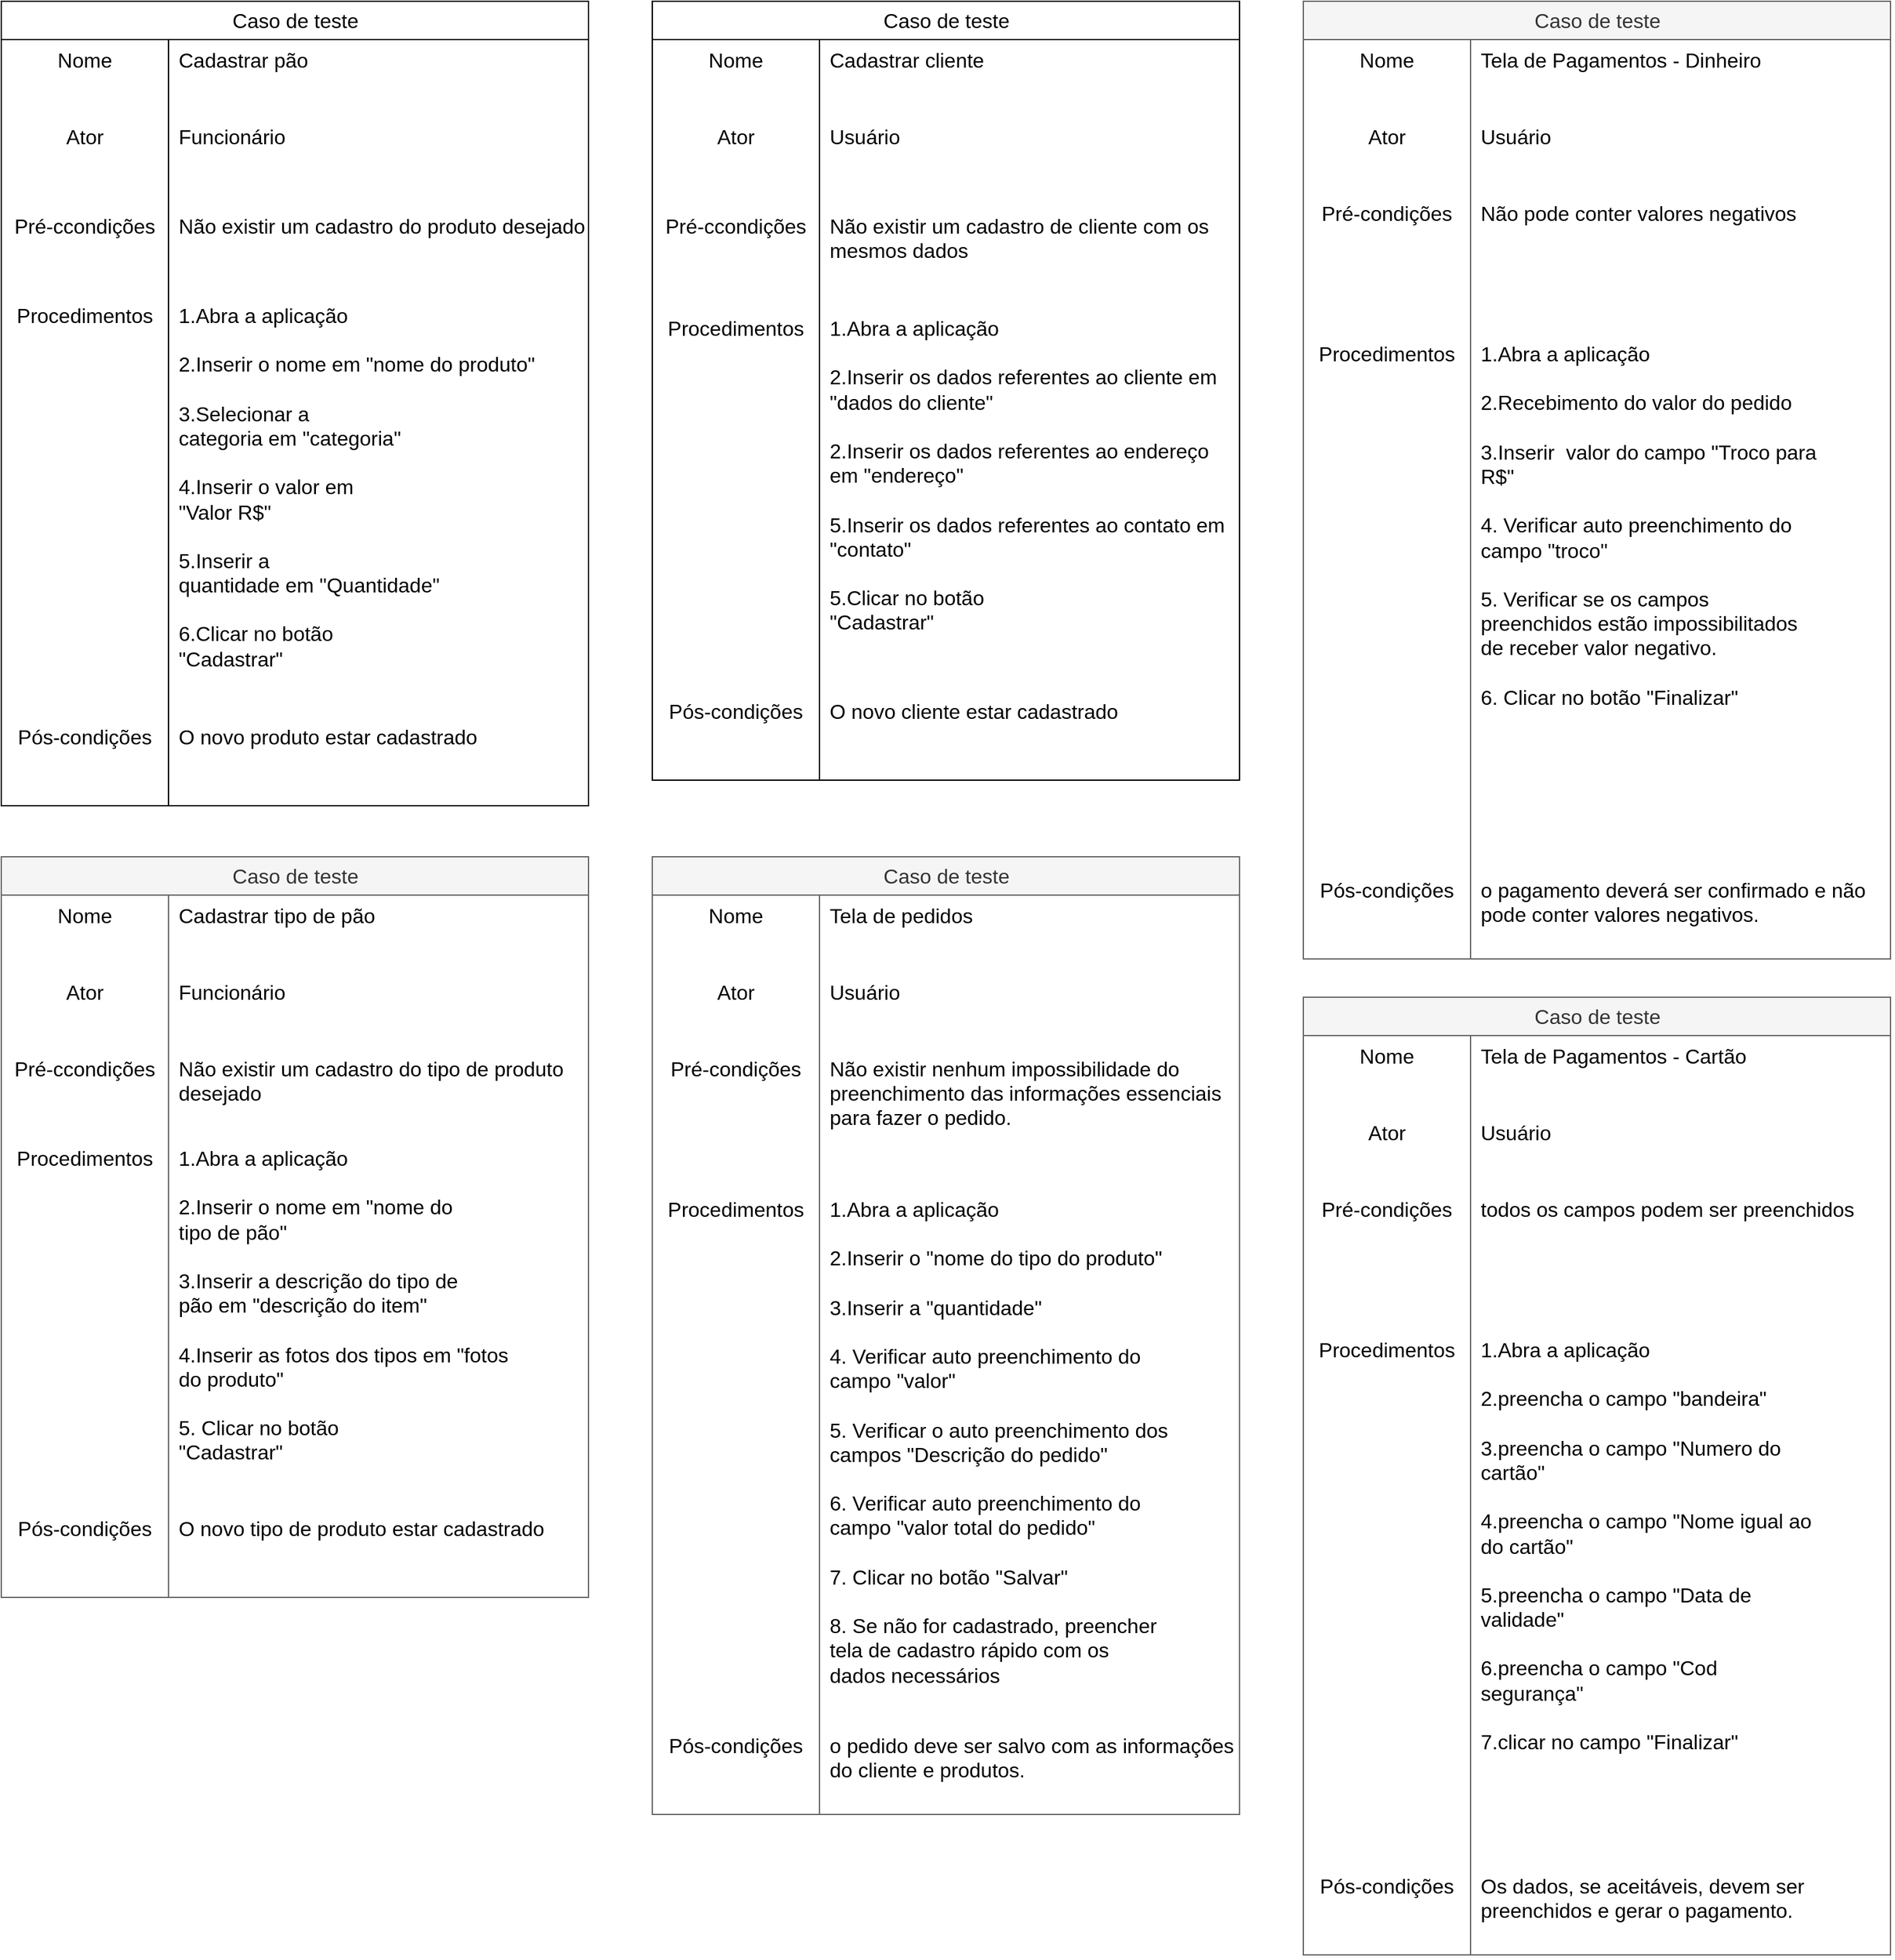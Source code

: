 <mxfile version="21.8.2" type="github">
  <diagram name="Página-1" id="eGpYJWWkuo7umhn2AkbN">
    <mxGraphModel dx="5434" dy="2453" grid="1" gridSize="10" guides="1" tooltips="1" connect="1" arrows="1" fold="1" page="1" pageScale="1" pageWidth="2000" pageHeight="1600" math="0" shadow="0">
      <root>
        <mxCell id="0" />
        <mxCell id="1" parent="0" />
        <mxCell id="YnD6Rocj099rIB_h3GZ2-55" value="Caso de teste" style="shape=table;startSize=30;container=1;collapsible=0;childLayout=tableLayout;fixedRows=1;rowLines=0;fontStyle=0;strokeColor=default;fontSize=16;fontFamily=Helvetica;fontColor=default;fillColor=none;html=1;movable=0;resizable=0;rotatable=0;deletable=0;editable=0;locked=1;connectable=0;" parent="1" vertex="1">
          <mxGeometry x="-3990" y="-1590" width="460" height="630" as="geometry" />
        </mxCell>
        <mxCell id="YnD6Rocj099rIB_h3GZ2-75" style="shape=tableRow;horizontal=0;startSize=0;swimlaneHead=0;swimlaneBody=0;top=0;left=0;bottom=0;right=0;collapsible=0;dropTarget=0;fillColor=none;points=[[0,0.5],[1,0.5]];portConstraint=eastwest;strokeColor=inherit;fontSize=16;fontFamily=Helvetica;fontColor=default;html=1;movable=0;resizable=0;rotatable=0;deletable=0;editable=0;locked=1;connectable=0;" parent="YnD6Rocj099rIB_h3GZ2-55" vertex="1">
          <mxGeometry y="30" width="460" height="60" as="geometry" />
        </mxCell>
        <mxCell id="YnD6Rocj099rIB_h3GZ2-76" value="Nome" style="shape=partialRectangle;html=1;whiteSpace=wrap;connectable=0;fillColor=none;top=0;left=0;bottom=0;right=0;overflow=hidden;pointerEvents=1;strokeColor=inherit;fontSize=16;fontFamily=Helvetica;fontColor=default;startSize=30;verticalAlign=top;movable=0;resizable=0;rotatable=0;deletable=0;editable=0;locked=1;" parent="YnD6Rocj099rIB_h3GZ2-75" vertex="1">
          <mxGeometry width="131" height="60" as="geometry">
            <mxRectangle width="131" height="60" as="alternateBounds" />
          </mxGeometry>
        </mxCell>
        <mxCell id="YnD6Rocj099rIB_h3GZ2-77" value="Cadastrar pão" style="shape=partialRectangle;html=1;whiteSpace=wrap;connectable=0;fillColor=none;top=0;left=0;bottom=0;right=0;align=left;spacingLeft=6;overflow=hidden;strokeColor=inherit;fontSize=16;fontFamily=Helvetica;fontColor=default;startSize=30;verticalAlign=top;movable=0;resizable=0;rotatable=0;deletable=0;editable=0;locked=1;" parent="YnD6Rocj099rIB_h3GZ2-75" vertex="1">
          <mxGeometry x="131" width="329" height="60" as="geometry">
            <mxRectangle width="329" height="60" as="alternateBounds" />
          </mxGeometry>
        </mxCell>
        <mxCell id="YnD6Rocj099rIB_h3GZ2-71" style="shape=tableRow;horizontal=0;startSize=0;swimlaneHead=0;swimlaneBody=0;top=0;left=0;bottom=0;right=0;collapsible=0;dropTarget=0;fillColor=none;points=[[0,0.5],[1,0.5]];portConstraint=eastwest;strokeColor=inherit;fontSize=16;fontFamily=Helvetica;fontColor=default;html=1;movable=0;resizable=0;rotatable=0;deletable=0;editable=0;locked=1;connectable=0;" parent="YnD6Rocj099rIB_h3GZ2-55" vertex="1">
          <mxGeometry y="90" width="460" height="70" as="geometry" />
        </mxCell>
        <mxCell id="YnD6Rocj099rIB_h3GZ2-72" value="Ator" style="shape=partialRectangle;html=1;whiteSpace=wrap;connectable=0;fillColor=none;top=0;left=0;bottom=0;right=0;overflow=hidden;pointerEvents=1;strokeColor=inherit;fontSize=16;fontFamily=Helvetica;fontColor=default;startSize=30;verticalAlign=top;movable=0;resizable=0;rotatable=0;deletable=0;editable=0;locked=1;" parent="YnD6Rocj099rIB_h3GZ2-71" vertex="1">
          <mxGeometry width="131" height="70" as="geometry">
            <mxRectangle width="131" height="70" as="alternateBounds" />
          </mxGeometry>
        </mxCell>
        <mxCell id="YnD6Rocj099rIB_h3GZ2-73" value="Funcionário" style="shape=partialRectangle;html=1;whiteSpace=wrap;connectable=0;fillColor=none;top=0;left=0;bottom=0;right=0;align=left;spacingLeft=6;overflow=hidden;strokeColor=inherit;fontSize=16;fontFamily=Helvetica;fontColor=default;startSize=30;verticalAlign=top;movable=0;resizable=0;rotatable=0;deletable=0;editable=0;locked=1;" parent="YnD6Rocj099rIB_h3GZ2-71" vertex="1">
          <mxGeometry x="131" width="329" height="70" as="geometry">
            <mxRectangle width="329" height="70" as="alternateBounds" />
          </mxGeometry>
        </mxCell>
        <mxCell id="YnD6Rocj099rIB_h3GZ2-65" style="shape=tableRow;horizontal=0;startSize=0;swimlaneHead=0;swimlaneBody=0;top=0;left=0;bottom=0;right=0;collapsible=0;dropTarget=0;fillColor=none;points=[[0,0.5],[1,0.5]];portConstraint=eastwest;strokeColor=inherit;fontSize=16;fontFamily=Helvetica;fontColor=default;html=1;movable=0;resizable=0;rotatable=0;deletable=0;editable=0;locked=1;connectable=0;" parent="YnD6Rocj099rIB_h3GZ2-55" vertex="1">
          <mxGeometry y="160" width="460" height="70" as="geometry" />
        </mxCell>
        <mxCell id="YnD6Rocj099rIB_h3GZ2-66" value="Pré-ccondições" style="shape=partialRectangle;html=1;whiteSpace=wrap;connectable=0;fillColor=none;top=0;left=0;bottom=0;right=0;overflow=hidden;pointerEvents=1;strokeColor=inherit;fontSize=16;fontFamily=Helvetica;fontColor=default;startSize=30;verticalAlign=top;movable=0;resizable=0;rotatable=0;deletable=0;editable=0;locked=1;" parent="YnD6Rocj099rIB_h3GZ2-65" vertex="1">
          <mxGeometry width="131" height="70" as="geometry">
            <mxRectangle width="131" height="70" as="alternateBounds" />
          </mxGeometry>
        </mxCell>
        <mxCell id="YnD6Rocj099rIB_h3GZ2-67" value="Não existir um cadastro do produto desejado" style="shape=partialRectangle;html=1;whiteSpace=wrap;connectable=0;fillColor=none;top=0;left=0;bottom=0;right=0;align=left;spacingLeft=6;overflow=hidden;strokeColor=inherit;fontSize=16;fontFamily=Helvetica;fontColor=default;startSize=30;verticalAlign=top;movable=0;resizable=0;rotatable=0;deletable=0;editable=0;locked=1;" parent="YnD6Rocj099rIB_h3GZ2-65" vertex="1">
          <mxGeometry x="131" width="329" height="70" as="geometry">
            <mxRectangle width="329" height="70" as="alternateBounds" />
          </mxGeometry>
        </mxCell>
        <mxCell id="YnD6Rocj099rIB_h3GZ2-56" value="" style="shape=tableRow;horizontal=0;startSize=0;swimlaneHead=0;swimlaneBody=0;top=0;left=0;bottom=0;right=0;collapsible=0;dropTarget=0;fillColor=none;points=[[0,0.5],[1,0.5]];portConstraint=eastwest;strokeColor=inherit;fontSize=16;fontFamily=Helvetica;fontColor=default;html=1;movable=0;resizable=0;rotatable=0;deletable=0;editable=0;locked=1;connectable=0;" parent="YnD6Rocj099rIB_h3GZ2-55" vertex="1">
          <mxGeometry y="230" width="460" height="330" as="geometry" />
        </mxCell>
        <mxCell id="YnD6Rocj099rIB_h3GZ2-57" value="Procedimentos" style="shape=partialRectangle;html=1;whiteSpace=wrap;connectable=0;fillColor=none;top=0;left=0;bottom=0;right=0;overflow=hidden;pointerEvents=1;strokeColor=inherit;fontSize=16;fontFamily=Helvetica;fontColor=default;startSize=30;verticalAlign=top;movable=0;resizable=0;rotatable=0;deletable=0;editable=0;locked=1;" parent="YnD6Rocj099rIB_h3GZ2-56" vertex="1">
          <mxGeometry width="131" height="330" as="geometry">
            <mxRectangle width="131" height="330" as="alternateBounds" />
          </mxGeometry>
        </mxCell>
        <mxCell id="YnD6Rocj099rIB_h3GZ2-58" value="1.Abra a aplicação&lt;br&gt;&lt;br&gt;2.Inserir o nome em &quot;nome do produto&quot;&lt;br&gt;&lt;br&gt;&lt;table style=&quot;border-collapse:&lt;br/&gt; collapse;width:200pt&quot; width=&quot;267&quot; cellspacing=&quot;0&quot; cellpadding=&quot;0&quot; border=&quot;0&quot;&gt;&lt;tbody&gt;&lt;tr style=&quot;height:15.0pt&quot; height=&quot;20&quot;&gt;  &lt;td style=&quot;height:15.0pt;width:200pt&quot; width=&quot;267&quot; height=&quot;20&quot;&gt;3.Selecionar a&lt;br&gt;  categoria em &quot;categoria&quot;&lt;br&gt;&lt;br&gt;&lt;table style=&quot;border-collapse:&lt;br/&gt; collapse;width:200pt&quot; width=&quot;267&quot; cellspacing=&quot;0&quot; cellpadding=&quot;0&quot; border=&quot;0&quot;&gt;&lt;tbody&gt;&lt;tr style=&quot;height:15.0pt&quot; height=&quot;20&quot;&gt;  &lt;td style=&quot;height:15.0pt;width:200pt&quot; width=&quot;267&quot; height=&quot;20&quot;&gt;4.Inserir o valor em&lt;br&gt;  &quot;Valor R$&quot;&lt;br&gt;&lt;br&gt;&lt;table style=&quot;border-collapse:&lt;br/&gt; collapse;width:200pt&quot; width=&quot;267&quot; cellspacing=&quot;0&quot; cellpadding=&quot;0&quot; border=&quot;0&quot;&gt;&lt;tbody&gt;&lt;tr style=&quot;height:15.0pt&quot; height=&quot;20&quot;&gt;  &lt;td style=&quot;height:15.0pt;width:200pt&quot; width=&quot;267&quot; height=&quot;20&quot;&gt;5.Inserir a&lt;br&gt;  quantidade em &quot;Quantidade&quot;&lt;br&gt;&lt;br&gt;&lt;table style=&quot;border-collapse:&lt;br/&gt; collapse;width:200pt&quot; width=&quot;267&quot; cellspacing=&quot;0&quot; cellpadding=&quot;0&quot; border=&quot;0&quot;&gt;&lt;tbody&gt;&lt;tr style=&quot;height:15.0pt&quot; height=&quot;20&quot;&gt;  &lt;td style=&quot;height:15.0pt;width:200pt&quot; width=&quot;267&quot; height=&quot;20&quot;&gt;6.Clicar no botão&lt;br&gt;  &quot;Cadastrar&quot;&lt;/td&gt;&lt;/tr&gt;&lt;/tbody&gt;&lt;/table&gt;&lt;/td&gt;&lt;/tr&gt;&lt;/tbody&gt;&lt;/table&gt;&lt;/td&gt;&lt;/tr&gt;&lt;/tbody&gt;&lt;/table&gt;&lt;/td&gt;&lt;/tr&gt;&lt;/tbody&gt;&lt;/table&gt;" style="shape=partialRectangle;html=1;whiteSpace=wrap;connectable=0;fillColor=none;top=0;left=0;bottom=0;right=0;align=left;spacingLeft=6;overflow=hidden;strokeColor=inherit;fontSize=16;fontFamily=Helvetica;fontColor=default;startSize=30;verticalAlign=top;movable=0;resizable=0;rotatable=0;deletable=0;editable=0;locked=1;" parent="YnD6Rocj099rIB_h3GZ2-56" vertex="1">
          <mxGeometry x="131" width="329" height="330" as="geometry">
            <mxRectangle width="329" height="330" as="alternateBounds" />
          </mxGeometry>
        </mxCell>
        <mxCell id="YnD6Rocj099rIB_h3GZ2-59" value="" style="shape=tableRow;horizontal=0;startSize=0;swimlaneHead=0;swimlaneBody=0;top=0;left=0;bottom=0;right=0;collapsible=0;dropTarget=0;fillColor=none;points=[[0,0.5],[1,0.5]];portConstraint=eastwest;strokeColor=inherit;fontSize=16;fontFamily=Helvetica;fontColor=default;html=1;movable=0;resizable=0;rotatable=0;deletable=0;editable=0;locked=1;connectable=0;" parent="YnD6Rocj099rIB_h3GZ2-55" vertex="1">
          <mxGeometry y="560" width="460" height="70" as="geometry" />
        </mxCell>
        <mxCell id="YnD6Rocj099rIB_h3GZ2-60" value="Pós-condições" style="shape=partialRectangle;html=1;whiteSpace=wrap;connectable=0;fillColor=none;top=0;left=0;bottom=0;right=0;overflow=hidden;strokeColor=inherit;fontSize=16;fontFamily=Helvetica;fontColor=default;startSize=30;verticalAlign=top;movable=0;resizable=0;rotatable=0;deletable=0;editable=0;locked=1;" parent="YnD6Rocj099rIB_h3GZ2-59" vertex="1">
          <mxGeometry width="131" height="70" as="geometry">
            <mxRectangle width="131" height="70" as="alternateBounds" />
          </mxGeometry>
        </mxCell>
        <mxCell id="YnD6Rocj099rIB_h3GZ2-61" value="O novo produto estar cadastrado" style="shape=partialRectangle;html=1;whiteSpace=wrap;connectable=0;fillColor=none;top=0;left=0;bottom=0;right=0;align=left;spacingLeft=6;overflow=hidden;strokeColor=inherit;fontSize=16;fontFamily=Helvetica;fontColor=default;startSize=30;verticalAlign=top;movable=0;resizable=0;rotatable=0;deletable=0;editable=0;locked=1;" parent="YnD6Rocj099rIB_h3GZ2-59" vertex="1">
          <mxGeometry x="131" width="329" height="70" as="geometry">
            <mxRectangle width="329" height="70" as="alternateBounds" />
          </mxGeometry>
        </mxCell>
        <mxCell id="zdOX9Ih-UgLRaYZ5D7JB-17" value="Caso de teste" style="shape=table;startSize=30;container=1;collapsible=0;childLayout=tableLayout;fixedRows=1;rowLines=0;fontStyle=0;strokeColor=#666666;fontSize=16;fontFamily=Helvetica;fontColor=#333333;fillColor=#f5f5f5;html=1;movable=0;resizable=0;rotatable=0;deletable=0;editable=0;locked=1;connectable=0;perimeterSpacing=0;strokeWidth=1;" parent="1" vertex="1">
          <mxGeometry x="-3990" y="-920" width="460" height="580" as="geometry" />
        </mxCell>
        <mxCell id="zdOX9Ih-UgLRaYZ5D7JB-18" style="shape=tableRow;horizontal=0;startSize=0;swimlaneHead=0;swimlaneBody=0;top=0;left=0;bottom=0;right=0;collapsible=0;dropTarget=0;fillColor=none;points=[[0,0.5],[1,0.5]];portConstraint=eastwest;strokeColor=inherit;fontSize=16;fontFamily=Helvetica;fontColor=default;html=1;movable=0;resizable=0;rotatable=0;deletable=0;editable=0;locked=1;connectable=0;" parent="zdOX9Ih-UgLRaYZ5D7JB-17" vertex="1">
          <mxGeometry y="30" width="460" height="60" as="geometry" />
        </mxCell>
        <mxCell id="zdOX9Ih-UgLRaYZ5D7JB-19" value="Nome" style="shape=partialRectangle;html=1;whiteSpace=wrap;connectable=0;fillColor=none;top=0;left=0;bottom=0;right=0;overflow=hidden;pointerEvents=1;strokeColor=inherit;fontSize=16;fontFamily=Helvetica;fontColor=default;startSize=30;verticalAlign=top;movable=0;resizable=0;rotatable=0;deletable=0;editable=0;locked=1;" parent="zdOX9Ih-UgLRaYZ5D7JB-18" vertex="1">
          <mxGeometry width="131" height="60" as="geometry">
            <mxRectangle width="131" height="60" as="alternateBounds" />
          </mxGeometry>
        </mxCell>
        <mxCell id="zdOX9Ih-UgLRaYZ5D7JB-20" value="Cadastrar tipo de pão&lt;br&gt;" style="shape=partialRectangle;html=1;whiteSpace=wrap;connectable=0;fillColor=none;top=0;left=0;bottom=0;right=0;align=left;spacingLeft=6;overflow=hidden;strokeColor=inherit;fontSize=16;fontFamily=Helvetica;fontColor=default;startSize=30;verticalAlign=top;movable=0;resizable=0;rotatable=0;deletable=0;editable=0;locked=1;" parent="zdOX9Ih-UgLRaYZ5D7JB-18" vertex="1">
          <mxGeometry x="131" width="329" height="60" as="geometry">
            <mxRectangle width="329" height="60" as="alternateBounds" />
          </mxGeometry>
        </mxCell>
        <mxCell id="zdOX9Ih-UgLRaYZ5D7JB-21" style="shape=tableRow;horizontal=0;startSize=0;swimlaneHead=0;swimlaneBody=0;top=0;left=0;bottom=0;right=0;collapsible=0;dropTarget=0;fillColor=none;points=[[0,0.5],[1,0.5]];portConstraint=eastwest;strokeColor=inherit;fontSize=16;fontFamily=Helvetica;fontColor=default;html=1;movable=0;resizable=0;rotatable=0;deletable=0;editable=0;locked=1;connectable=0;" parent="zdOX9Ih-UgLRaYZ5D7JB-17" vertex="1">
          <mxGeometry y="90" width="460" height="60" as="geometry" />
        </mxCell>
        <mxCell id="zdOX9Ih-UgLRaYZ5D7JB-22" value="Ator" style="shape=partialRectangle;html=1;whiteSpace=wrap;connectable=0;fillColor=none;top=0;left=0;bottom=0;right=0;overflow=hidden;pointerEvents=1;strokeColor=inherit;fontSize=16;fontFamily=Helvetica;fontColor=default;startSize=30;verticalAlign=top;movable=0;resizable=0;rotatable=0;deletable=0;editable=0;locked=1;" parent="zdOX9Ih-UgLRaYZ5D7JB-21" vertex="1">
          <mxGeometry width="131" height="60" as="geometry">
            <mxRectangle width="131" height="60" as="alternateBounds" />
          </mxGeometry>
        </mxCell>
        <mxCell id="zdOX9Ih-UgLRaYZ5D7JB-23" value="Funcionário" style="shape=partialRectangle;html=1;whiteSpace=wrap;connectable=0;fillColor=none;top=0;left=0;bottom=0;right=0;align=left;spacingLeft=6;overflow=hidden;strokeColor=inherit;fontSize=16;fontFamily=Helvetica;fontColor=default;startSize=30;verticalAlign=top;movable=0;resizable=0;rotatable=0;deletable=0;editable=0;locked=1;" parent="zdOX9Ih-UgLRaYZ5D7JB-21" vertex="1">
          <mxGeometry x="131" width="329" height="60" as="geometry">
            <mxRectangle width="329" height="60" as="alternateBounds" />
          </mxGeometry>
        </mxCell>
        <mxCell id="zdOX9Ih-UgLRaYZ5D7JB-24" style="shape=tableRow;horizontal=0;startSize=0;swimlaneHead=0;swimlaneBody=0;top=0;left=0;bottom=0;right=0;collapsible=0;dropTarget=0;fillColor=none;points=[[0,0.5],[1,0.5]];portConstraint=eastwest;strokeColor=inherit;fontSize=16;fontFamily=Helvetica;fontColor=default;html=1;movable=0;resizable=0;rotatable=0;deletable=0;editable=0;locked=1;connectable=0;" parent="zdOX9Ih-UgLRaYZ5D7JB-17" vertex="1">
          <mxGeometry y="150" width="460" height="70" as="geometry" />
        </mxCell>
        <mxCell id="zdOX9Ih-UgLRaYZ5D7JB-25" value="Pré-ccondições" style="shape=partialRectangle;html=1;whiteSpace=wrap;connectable=0;fillColor=none;top=0;left=0;bottom=0;right=0;overflow=hidden;pointerEvents=1;strokeColor=inherit;fontSize=16;fontFamily=Helvetica;fontColor=default;startSize=30;verticalAlign=top;movable=0;resizable=0;rotatable=0;deletable=0;editable=0;locked=1;" parent="zdOX9Ih-UgLRaYZ5D7JB-24" vertex="1">
          <mxGeometry width="131" height="70" as="geometry">
            <mxRectangle width="131" height="70" as="alternateBounds" />
          </mxGeometry>
        </mxCell>
        <mxCell id="zdOX9Ih-UgLRaYZ5D7JB-26" value="Não existir um cadastro do tipo de produto desejado" style="shape=partialRectangle;html=1;whiteSpace=wrap;connectable=0;fillColor=none;top=0;left=0;bottom=0;right=0;align=left;spacingLeft=6;overflow=hidden;strokeColor=inherit;fontSize=16;fontFamily=Helvetica;fontColor=default;startSize=30;verticalAlign=top;movable=0;resizable=0;rotatable=0;deletable=0;editable=0;locked=1;" parent="zdOX9Ih-UgLRaYZ5D7JB-24" vertex="1">
          <mxGeometry x="131" width="329" height="70" as="geometry">
            <mxRectangle width="329" height="70" as="alternateBounds" />
          </mxGeometry>
        </mxCell>
        <mxCell id="zdOX9Ih-UgLRaYZ5D7JB-27" value="" style="shape=tableRow;horizontal=0;startSize=0;swimlaneHead=0;swimlaneBody=0;top=0;left=0;bottom=0;right=0;collapsible=0;dropTarget=0;fillColor=none;points=[[0,0.5],[1,0.5]];portConstraint=eastwest;strokeColor=inherit;fontSize=16;fontFamily=Helvetica;fontColor=default;html=1;movable=0;resizable=0;rotatable=0;deletable=0;editable=0;locked=1;connectable=0;" parent="zdOX9Ih-UgLRaYZ5D7JB-17" vertex="1">
          <mxGeometry y="220" width="460" height="290" as="geometry" />
        </mxCell>
        <mxCell id="zdOX9Ih-UgLRaYZ5D7JB-28" value="Procedimentos" style="shape=partialRectangle;html=1;whiteSpace=wrap;connectable=0;fillColor=none;top=0;left=0;bottom=0;right=0;overflow=hidden;pointerEvents=1;strokeColor=inherit;fontSize=16;fontFamily=Helvetica;fontColor=default;startSize=30;verticalAlign=top;movable=0;resizable=0;rotatable=0;deletable=0;editable=0;locked=1;" parent="zdOX9Ih-UgLRaYZ5D7JB-27" vertex="1">
          <mxGeometry width="131" height="290" as="geometry">
            <mxRectangle width="131" height="290" as="alternateBounds" />
          </mxGeometry>
        </mxCell>
        <mxCell id="zdOX9Ih-UgLRaYZ5D7JB-29" value="1.Abra a aplicação&lt;br&gt;&lt;br&gt;2.Inserir o nome em &quot;nome&amp;nbsp;do&lt;br&gt;tipo de pão&quot;&lt;br&gt;&lt;br&gt;&lt;table style=&quot;border-collapse:&lt;br/&gt; collapse;width:200pt&quot; width=&quot;267&quot; cellspacing=&quot;0&quot; cellpadding=&quot;0&quot; border=&quot;0&quot;&gt;&lt;tbody&gt;&lt;tr style=&quot;height:15.0pt&quot; height=&quot;20&quot;&gt;  &lt;td style=&quot;height:15.0pt;width:200pt&quot; width=&quot;267&quot; height=&quot;20&quot;&gt;3.Inserir&amp;nbsp;a descrição do&amp;nbsp;tipo de&lt;br&gt;pão em &quot;descrição do item&quot;&lt;br&gt;&lt;br&gt;&lt;table style=&quot;border-collapse:&lt;br/&gt; collapse;width:200pt&quot; width=&quot;267&quot; cellspacing=&quot;0&quot; cellpadding=&quot;0&quot; border=&quot;0&quot;&gt;&lt;tbody&gt;&lt;tr style=&quot;height:15.0pt&quot; height=&quot;20&quot;&gt;  &lt;td style=&quot;height:15.0pt;width:200pt&quot; width=&quot;267&quot; height=&quot;20&quot;&gt;4.Inserir as fotos dos tipos em &quot;fotos do produto&quot;&lt;br&gt;&lt;table style=&quot;border-collapse:&lt;br/&gt; collapse;width:200pt&quot; width=&quot;267&quot; cellspacing=&quot;0&quot; cellpadding=&quot;0&quot; border=&quot;0&quot;&gt;&lt;tbody&gt;&lt;tr style=&quot;height:15.0pt&quot; height=&quot;20&quot;&gt;&lt;td style=&quot;height:15.0pt;width:200pt&quot; width=&quot;267&quot; height=&quot;20&quot;&gt;&lt;br&gt;5. Clicar no botão&lt;br style=&quot;border-color: var(--border-color);&quot;&gt;&quot;Cadastrar&quot;&lt;/td&gt;&lt;/tr&gt;&lt;/tbody&gt;&lt;/table&gt;&lt;/td&gt;&lt;/tr&gt;&lt;/tbody&gt;&lt;/table&gt;&lt;/td&gt;&lt;/tr&gt;&lt;/tbody&gt;&lt;/table&gt;" style="shape=partialRectangle;html=1;whiteSpace=wrap;connectable=0;fillColor=none;top=0;left=0;bottom=0;right=0;align=left;spacingLeft=6;overflow=hidden;strokeColor=inherit;fontSize=16;fontFamily=Helvetica;fontColor=default;startSize=30;verticalAlign=top;movable=0;resizable=0;rotatable=0;deletable=0;editable=0;locked=1;" parent="zdOX9Ih-UgLRaYZ5D7JB-27" vertex="1">
          <mxGeometry x="131" width="329" height="290" as="geometry">
            <mxRectangle width="329" height="290" as="alternateBounds" />
          </mxGeometry>
        </mxCell>
        <mxCell id="zdOX9Ih-UgLRaYZ5D7JB-30" value="" style="shape=tableRow;horizontal=0;startSize=0;swimlaneHead=0;swimlaneBody=0;top=0;left=0;bottom=0;right=0;collapsible=0;dropTarget=0;fillColor=none;points=[[0,0.5],[1,0.5]];portConstraint=eastwest;strokeColor=inherit;fontSize=16;fontFamily=Helvetica;fontColor=default;html=1;movable=0;resizable=0;rotatable=0;deletable=0;editable=0;locked=1;connectable=0;" parent="zdOX9Ih-UgLRaYZ5D7JB-17" vertex="1">
          <mxGeometry y="510" width="460" height="70" as="geometry" />
        </mxCell>
        <mxCell id="zdOX9Ih-UgLRaYZ5D7JB-31" value="Pós-condições" style="shape=partialRectangle;html=1;whiteSpace=wrap;connectable=0;fillColor=none;top=0;left=0;bottom=0;right=0;overflow=hidden;strokeColor=inherit;fontSize=16;fontFamily=Helvetica;fontColor=default;startSize=30;verticalAlign=top;movable=0;resizable=0;rotatable=0;deletable=0;editable=0;locked=1;" parent="zdOX9Ih-UgLRaYZ5D7JB-30" vertex="1">
          <mxGeometry width="131" height="70" as="geometry">
            <mxRectangle width="131" height="70" as="alternateBounds" />
          </mxGeometry>
        </mxCell>
        <mxCell id="zdOX9Ih-UgLRaYZ5D7JB-32" value="O novo tipo de produto estar cadastrado" style="shape=partialRectangle;html=1;whiteSpace=wrap;connectable=0;fillColor=none;top=0;left=0;bottom=0;right=0;align=left;spacingLeft=6;overflow=hidden;strokeColor=inherit;fontSize=16;fontFamily=Helvetica;fontColor=default;startSize=30;verticalAlign=top;movable=0;resizable=0;rotatable=0;deletable=0;editable=0;locked=1;perimeterSpacing=1;strokeWidth=5;" parent="zdOX9Ih-UgLRaYZ5D7JB-30" vertex="1">
          <mxGeometry x="131" width="329" height="70" as="geometry">
            <mxRectangle width="329" height="70" as="alternateBounds" />
          </mxGeometry>
        </mxCell>
        <mxCell id="zdOX9Ih-UgLRaYZ5D7JB-34" value="Caso de teste" style="shape=table;startSize=30;container=1;collapsible=0;childLayout=tableLayout;fixedRows=1;rowLines=0;fontStyle=0;strokeColor=default;fontSize=16;fontFamily=Helvetica;fontColor=default;fillColor=none;html=1;movable=0;resizable=0;rotatable=0;deletable=0;editable=0;locked=1;connectable=0;" parent="1" vertex="1">
          <mxGeometry x="-3480" y="-1590" width="460" height="610" as="geometry" />
        </mxCell>
        <mxCell id="zdOX9Ih-UgLRaYZ5D7JB-35" style="shape=tableRow;horizontal=0;startSize=0;swimlaneHead=0;swimlaneBody=0;top=0;left=0;bottom=0;right=0;collapsible=0;dropTarget=0;fillColor=none;points=[[0,0.5],[1,0.5]];portConstraint=eastwest;strokeColor=inherit;fontSize=16;fontFamily=Helvetica;fontColor=default;html=1;movable=0;resizable=0;rotatable=0;deletable=0;editable=0;locked=1;connectable=0;" parent="zdOX9Ih-UgLRaYZ5D7JB-34" vertex="1">
          <mxGeometry y="30" width="460" height="60" as="geometry" />
        </mxCell>
        <mxCell id="zdOX9Ih-UgLRaYZ5D7JB-36" value="Nome" style="shape=partialRectangle;html=1;whiteSpace=wrap;connectable=0;fillColor=none;top=0;left=0;bottom=0;right=0;overflow=hidden;pointerEvents=1;strokeColor=inherit;fontSize=16;fontFamily=Helvetica;fontColor=default;startSize=30;verticalAlign=top;movable=0;resizable=0;rotatable=0;deletable=0;editable=0;locked=1;" parent="zdOX9Ih-UgLRaYZ5D7JB-35" vertex="1">
          <mxGeometry width="131" height="60" as="geometry">
            <mxRectangle width="131" height="60" as="alternateBounds" />
          </mxGeometry>
        </mxCell>
        <mxCell id="zdOX9Ih-UgLRaYZ5D7JB-37" value="Cadastrar cliente" style="shape=partialRectangle;html=1;whiteSpace=wrap;connectable=0;fillColor=none;top=0;left=0;bottom=0;right=0;align=left;spacingLeft=6;overflow=hidden;strokeColor=inherit;fontSize=16;fontFamily=Helvetica;fontColor=default;startSize=30;verticalAlign=top;movable=0;resizable=0;rotatable=0;deletable=0;editable=0;locked=1;" parent="zdOX9Ih-UgLRaYZ5D7JB-35" vertex="1">
          <mxGeometry x="131" width="329" height="60" as="geometry">
            <mxRectangle width="329" height="60" as="alternateBounds" />
          </mxGeometry>
        </mxCell>
        <mxCell id="zdOX9Ih-UgLRaYZ5D7JB-38" style="shape=tableRow;horizontal=0;startSize=0;swimlaneHead=0;swimlaneBody=0;top=0;left=0;bottom=0;right=0;collapsible=0;dropTarget=0;fillColor=none;points=[[0,0.5],[1,0.5]];portConstraint=eastwest;strokeColor=inherit;fontSize=16;fontFamily=Helvetica;fontColor=default;html=1;movable=0;resizable=0;rotatable=0;deletable=0;editable=0;locked=1;connectable=0;" parent="zdOX9Ih-UgLRaYZ5D7JB-34" vertex="1">
          <mxGeometry y="90" width="460" height="70" as="geometry" />
        </mxCell>
        <mxCell id="zdOX9Ih-UgLRaYZ5D7JB-39" value="Ator" style="shape=partialRectangle;html=1;whiteSpace=wrap;connectable=0;fillColor=none;top=0;left=0;bottom=0;right=0;overflow=hidden;pointerEvents=1;strokeColor=inherit;fontSize=16;fontFamily=Helvetica;fontColor=default;startSize=30;verticalAlign=top;movable=0;resizable=0;rotatable=0;deletable=0;editable=0;locked=1;" parent="zdOX9Ih-UgLRaYZ5D7JB-38" vertex="1">
          <mxGeometry width="131" height="70" as="geometry">
            <mxRectangle width="131" height="70" as="alternateBounds" />
          </mxGeometry>
        </mxCell>
        <mxCell id="zdOX9Ih-UgLRaYZ5D7JB-40" value="Usuário" style="shape=partialRectangle;html=1;whiteSpace=wrap;connectable=0;fillColor=none;top=0;left=0;bottom=0;right=0;align=left;spacingLeft=6;overflow=hidden;strokeColor=inherit;fontSize=16;fontFamily=Helvetica;fontColor=default;startSize=30;verticalAlign=top;movable=0;resizable=0;rotatable=0;deletable=0;editable=0;locked=1;" parent="zdOX9Ih-UgLRaYZ5D7JB-38" vertex="1">
          <mxGeometry x="131" width="329" height="70" as="geometry">
            <mxRectangle width="329" height="70" as="alternateBounds" />
          </mxGeometry>
        </mxCell>
        <mxCell id="zdOX9Ih-UgLRaYZ5D7JB-41" style="shape=tableRow;horizontal=0;startSize=0;swimlaneHead=0;swimlaneBody=0;top=0;left=0;bottom=0;right=0;collapsible=0;dropTarget=0;fillColor=none;points=[[0,0.5],[1,0.5]];portConstraint=eastwest;strokeColor=inherit;fontSize=16;fontFamily=Helvetica;fontColor=default;html=1;movable=0;resizable=0;rotatable=0;deletable=0;editable=0;locked=1;connectable=0;" parent="zdOX9Ih-UgLRaYZ5D7JB-34" vertex="1">
          <mxGeometry y="160" width="460" height="80" as="geometry" />
        </mxCell>
        <mxCell id="zdOX9Ih-UgLRaYZ5D7JB-42" value="Pré-ccondições" style="shape=partialRectangle;html=1;whiteSpace=wrap;connectable=0;fillColor=none;top=0;left=0;bottom=0;right=0;overflow=hidden;pointerEvents=1;strokeColor=inherit;fontSize=16;fontFamily=Helvetica;fontColor=default;startSize=30;verticalAlign=top;movable=0;resizable=0;rotatable=0;deletable=0;editable=0;locked=1;" parent="zdOX9Ih-UgLRaYZ5D7JB-41" vertex="1">
          <mxGeometry width="131" height="80" as="geometry">
            <mxRectangle width="131" height="80" as="alternateBounds" />
          </mxGeometry>
        </mxCell>
        <mxCell id="zdOX9Ih-UgLRaYZ5D7JB-43" value="Não existir um cadastro de cliente com os mesmos dados" style="shape=partialRectangle;html=1;whiteSpace=wrap;connectable=0;fillColor=none;top=0;left=0;bottom=0;right=0;align=left;spacingLeft=6;overflow=hidden;strokeColor=inherit;fontSize=16;fontFamily=Helvetica;fontColor=default;startSize=30;verticalAlign=top;movable=0;resizable=0;rotatable=0;deletable=0;editable=0;locked=1;" parent="zdOX9Ih-UgLRaYZ5D7JB-41" vertex="1">
          <mxGeometry x="131" width="329" height="80" as="geometry">
            <mxRectangle width="329" height="80" as="alternateBounds" />
          </mxGeometry>
        </mxCell>
        <mxCell id="zdOX9Ih-UgLRaYZ5D7JB-44" value="" style="shape=tableRow;horizontal=0;startSize=0;swimlaneHead=0;swimlaneBody=0;top=0;left=0;bottom=0;right=0;collapsible=0;dropTarget=0;fillColor=none;points=[[0,0.5],[1,0.5]];portConstraint=eastwest;strokeColor=inherit;fontSize=16;fontFamily=Helvetica;fontColor=default;html=1;movable=0;resizable=0;rotatable=0;deletable=0;editable=0;locked=1;connectable=0;" parent="zdOX9Ih-UgLRaYZ5D7JB-34" vertex="1">
          <mxGeometry y="240" width="460" height="300" as="geometry" />
        </mxCell>
        <mxCell id="zdOX9Ih-UgLRaYZ5D7JB-45" value="Procedimentos" style="shape=partialRectangle;html=1;whiteSpace=wrap;connectable=0;fillColor=none;top=0;left=0;bottom=0;right=0;overflow=hidden;pointerEvents=1;strokeColor=inherit;fontSize=16;fontFamily=Helvetica;fontColor=default;startSize=30;verticalAlign=top;movable=0;resizable=0;rotatable=0;deletable=0;editable=0;locked=1;" parent="zdOX9Ih-UgLRaYZ5D7JB-44" vertex="1">
          <mxGeometry width="131" height="300" as="geometry">
            <mxRectangle width="131" height="300" as="alternateBounds" />
          </mxGeometry>
        </mxCell>
        <mxCell id="zdOX9Ih-UgLRaYZ5D7JB-46" value="1.Abra a aplicação&lt;br&gt;&lt;br&gt;2.Inserir os dados referentes ao cliente em &quot;dados do cliente&quot;&lt;br&gt;&lt;br style=&quot;border-color: var(--border-color);&quot;&gt;2.Inserir os dados referentes ao endereço em &quot;endereço&quot;&lt;br&gt;&lt;br style=&quot;border-color: var(--border-color);&quot;&gt;5.Inserir os dados referentes ao contato em &quot;contato&quot;&lt;br&gt;&lt;table style=&quot;border-collapse:&lt;br/&gt; collapse;width:200pt&quot; width=&quot;267&quot; cellspacing=&quot;0&quot; cellpadding=&quot;0&quot; border=&quot;0&quot;&gt;&lt;tbody&gt;&lt;tr style=&quot;height:15.0pt&quot; height=&quot;20&quot;&gt;  &lt;td style=&quot;height:15.0pt;width:200pt&quot; width=&quot;267&quot; height=&quot;20&quot;&gt;&lt;table style=&quot;border-collapse:&lt;br/&gt; collapse;width:200pt&quot; width=&quot;267&quot; cellspacing=&quot;0&quot; cellpadding=&quot;0&quot; border=&quot;0&quot;&gt;&lt;tbody&gt;&lt;tr style=&quot;height:15.0pt&quot; height=&quot;20&quot;&gt;&lt;td style=&quot;height:15.0pt;width:200pt&quot; width=&quot;267&quot; height=&quot;20&quot;&gt;&lt;table style=&quot;border-collapse:&lt;br/&gt; collapse;width:200pt&quot; width=&quot;267&quot; cellspacing=&quot;0&quot; cellpadding=&quot;0&quot; border=&quot;0&quot;&gt;&lt;tbody&gt;&lt;tr style=&quot;height:15.0pt&quot; height=&quot;20&quot;&gt;&lt;td style=&quot;height:15.0pt;width:200pt&quot; width=&quot;267&quot; height=&quot;20&quot;&gt;&lt;br&gt;&lt;table style=&quot;border-collapse:&lt;br/&gt; collapse;width:200pt&quot; width=&quot;267&quot; cellspacing=&quot;0&quot; cellpadding=&quot;0&quot; border=&quot;0&quot;&gt;&lt;tbody&gt;&lt;tr style=&quot;height:15.0pt&quot; height=&quot;20&quot;&gt;  &lt;td style=&quot;height:15.0pt;width:200pt&quot; width=&quot;267&quot; height=&quot;20&quot;&gt;5.Clicar no botão&lt;br&gt;  &quot;Cadastrar&quot;&lt;/td&gt;&lt;/tr&gt;&lt;/tbody&gt;&lt;/table&gt;&lt;/td&gt;&lt;/tr&gt;&lt;/tbody&gt;&lt;/table&gt;&lt;/td&gt;&lt;/tr&gt;&lt;/tbody&gt;&lt;/table&gt;&lt;/td&gt;&lt;/tr&gt;&lt;/tbody&gt;&lt;/table&gt;" style="shape=partialRectangle;html=1;whiteSpace=wrap;connectable=0;fillColor=none;top=0;left=0;bottom=0;right=0;align=left;spacingLeft=6;overflow=hidden;strokeColor=inherit;fontSize=16;fontFamily=Helvetica;fontColor=default;startSize=30;verticalAlign=top;movable=0;resizable=0;rotatable=0;deletable=0;editable=0;locked=1;" parent="zdOX9Ih-UgLRaYZ5D7JB-44" vertex="1">
          <mxGeometry x="131" width="329" height="300" as="geometry">
            <mxRectangle width="329" height="300" as="alternateBounds" />
          </mxGeometry>
        </mxCell>
        <mxCell id="zdOX9Ih-UgLRaYZ5D7JB-47" value="" style="shape=tableRow;horizontal=0;startSize=0;swimlaneHead=0;swimlaneBody=0;top=0;left=0;bottom=0;right=0;collapsible=0;dropTarget=0;fillColor=none;points=[[0,0.5],[1,0.5]];portConstraint=eastwest;strokeColor=inherit;fontSize=16;fontFamily=Helvetica;fontColor=default;html=1;movable=0;resizable=0;rotatable=0;deletable=0;editable=0;locked=1;connectable=0;" parent="zdOX9Ih-UgLRaYZ5D7JB-34" vertex="1">
          <mxGeometry y="540" width="460" height="70" as="geometry" />
        </mxCell>
        <mxCell id="zdOX9Ih-UgLRaYZ5D7JB-48" value="Pós-condições" style="shape=partialRectangle;html=1;whiteSpace=wrap;connectable=0;fillColor=none;top=0;left=0;bottom=0;right=0;overflow=hidden;strokeColor=inherit;fontSize=16;fontFamily=Helvetica;fontColor=default;startSize=30;verticalAlign=top;movable=0;resizable=0;rotatable=0;deletable=0;editable=0;locked=1;" parent="zdOX9Ih-UgLRaYZ5D7JB-47" vertex="1">
          <mxGeometry width="131" height="70" as="geometry">
            <mxRectangle width="131" height="70" as="alternateBounds" />
          </mxGeometry>
        </mxCell>
        <mxCell id="zdOX9Ih-UgLRaYZ5D7JB-49" value="O novo cliente estar cadastrado" style="shape=partialRectangle;html=1;whiteSpace=wrap;connectable=0;fillColor=none;top=0;left=0;bottom=0;right=0;align=left;spacingLeft=6;overflow=hidden;strokeColor=inherit;fontSize=16;fontFamily=Helvetica;fontColor=default;startSize=30;verticalAlign=top;movable=0;resizable=0;rotatable=0;deletable=0;editable=0;locked=1;" parent="zdOX9Ih-UgLRaYZ5D7JB-47" vertex="1">
          <mxGeometry x="131" width="329" height="70" as="geometry">
            <mxRectangle width="329" height="70" as="alternateBounds" />
          </mxGeometry>
        </mxCell>
        <mxCell id="hfaAtWTm47N9MxbNHg6f-1" value="Caso de teste" style="shape=table;startSize=30;container=1;collapsible=0;childLayout=tableLayout;fixedRows=1;rowLines=0;fontStyle=0;strokeColor=#666666;fontSize=16;fontFamily=Helvetica;fontColor=#333333;fillColor=#f5f5f5;html=1;movable=1;resizable=1;rotatable=1;deletable=1;editable=1;locked=0;connectable=1;perimeterSpacing=0;strokeWidth=1;" parent="1" vertex="1">
          <mxGeometry x="-3480" y="-920" width="460" height="750" as="geometry" />
        </mxCell>
        <mxCell id="hfaAtWTm47N9MxbNHg6f-2" style="shape=tableRow;horizontal=0;startSize=0;swimlaneHead=0;swimlaneBody=0;top=0;left=0;bottom=0;right=0;collapsible=0;dropTarget=0;fillColor=none;points=[[0,0.5],[1,0.5]];portConstraint=eastwest;strokeColor=inherit;fontSize=16;fontFamily=Helvetica;fontColor=default;html=1;movable=1;resizable=1;rotatable=1;deletable=1;editable=1;locked=0;connectable=1;" parent="hfaAtWTm47N9MxbNHg6f-1" vertex="1">
          <mxGeometry y="30" width="460" height="60" as="geometry" />
        </mxCell>
        <mxCell id="hfaAtWTm47N9MxbNHg6f-3" value="Nome" style="shape=partialRectangle;html=1;whiteSpace=wrap;connectable=1;fillColor=none;top=0;left=0;bottom=0;right=0;overflow=hidden;pointerEvents=1;strokeColor=inherit;fontSize=16;fontFamily=Helvetica;fontColor=default;startSize=30;verticalAlign=top;movable=1;resizable=1;rotatable=1;deletable=1;editable=1;locked=0;" parent="hfaAtWTm47N9MxbNHg6f-2" vertex="1">
          <mxGeometry width="131" height="60" as="geometry">
            <mxRectangle width="131" height="60" as="alternateBounds" />
          </mxGeometry>
        </mxCell>
        <mxCell id="hfaAtWTm47N9MxbNHg6f-4" value="Tela de pedidos" style="shape=partialRectangle;html=1;whiteSpace=wrap;connectable=1;fillColor=none;top=0;left=0;bottom=0;right=0;align=left;spacingLeft=6;overflow=hidden;strokeColor=inherit;fontSize=16;fontFamily=Helvetica;fontColor=default;startSize=30;verticalAlign=top;movable=1;resizable=1;rotatable=1;deletable=1;editable=1;locked=0;" parent="hfaAtWTm47N9MxbNHg6f-2" vertex="1">
          <mxGeometry x="131" width="329" height="60" as="geometry">
            <mxRectangle width="329" height="60" as="alternateBounds" />
          </mxGeometry>
        </mxCell>
        <mxCell id="hfaAtWTm47N9MxbNHg6f-5" style="shape=tableRow;horizontal=0;startSize=0;swimlaneHead=0;swimlaneBody=0;top=0;left=0;bottom=0;right=0;collapsible=0;dropTarget=0;fillColor=none;points=[[0,0.5],[1,0.5]];portConstraint=eastwest;strokeColor=inherit;fontSize=16;fontFamily=Helvetica;fontColor=default;html=1;movable=1;resizable=1;rotatable=1;deletable=1;editable=1;locked=0;connectable=1;" parent="hfaAtWTm47N9MxbNHg6f-1" vertex="1">
          <mxGeometry y="90" width="460" height="60" as="geometry" />
        </mxCell>
        <mxCell id="hfaAtWTm47N9MxbNHg6f-6" value="Ator" style="shape=partialRectangle;html=1;whiteSpace=wrap;connectable=1;fillColor=none;top=0;left=0;bottom=0;right=0;overflow=hidden;pointerEvents=1;strokeColor=inherit;fontSize=16;fontFamily=Helvetica;fontColor=default;startSize=30;verticalAlign=top;movable=1;resizable=1;rotatable=1;deletable=1;editable=1;locked=0;" parent="hfaAtWTm47N9MxbNHg6f-5" vertex="1">
          <mxGeometry width="131" height="60" as="geometry">
            <mxRectangle width="131" height="60" as="alternateBounds" />
          </mxGeometry>
        </mxCell>
        <mxCell id="hfaAtWTm47N9MxbNHg6f-7" value="Usuário" style="shape=partialRectangle;html=1;whiteSpace=wrap;connectable=1;fillColor=none;top=0;left=0;bottom=0;right=0;align=left;spacingLeft=6;overflow=hidden;strokeColor=inherit;fontSize=16;fontFamily=Helvetica;fontColor=default;startSize=30;verticalAlign=top;movable=1;resizable=1;rotatable=1;deletable=1;editable=1;locked=0;" parent="hfaAtWTm47N9MxbNHg6f-5" vertex="1">
          <mxGeometry x="131" width="329" height="60" as="geometry">
            <mxRectangle width="329" height="60" as="alternateBounds" />
          </mxGeometry>
        </mxCell>
        <mxCell id="hfaAtWTm47N9MxbNHg6f-8" style="shape=tableRow;horizontal=0;startSize=0;swimlaneHead=0;swimlaneBody=0;top=0;left=0;bottom=0;right=0;collapsible=0;dropTarget=0;fillColor=none;points=[[0,0.5],[1,0.5]];portConstraint=eastwest;strokeColor=inherit;fontSize=16;fontFamily=Helvetica;fontColor=default;html=1;movable=1;resizable=1;rotatable=1;deletable=1;editable=1;locked=0;connectable=1;" parent="hfaAtWTm47N9MxbNHg6f-1" vertex="1">
          <mxGeometry y="150" width="460" height="110" as="geometry" />
        </mxCell>
        <mxCell id="hfaAtWTm47N9MxbNHg6f-9" value="Pré-condições" style="shape=partialRectangle;html=1;whiteSpace=wrap;connectable=1;fillColor=none;top=0;left=0;bottom=0;right=0;overflow=hidden;pointerEvents=1;strokeColor=inherit;fontSize=16;fontFamily=Helvetica;fontColor=default;startSize=30;verticalAlign=top;movable=1;resizable=1;rotatable=1;deletable=1;editable=1;locked=0;" parent="hfaAtWTm47N9MxbNHg6f-8" vertex="1">
          <mxGeometry width="131" height="110" as="geometry">
            <mxRectangle width="131" height="110" as="alternateBounds" />
          </mxGeometry>
        </mxCell>
        <mxCell id="hfaAtWTm47N9MxbNHg6f-10" value="Não existir nenhum impossibilidade do preenchimento das informações essenciais para fazer o pedido." style="shape=partialRectangle;html=1;whiteSpace=wrap;connectable=1;fillColor=none;top=0;left=0;bottom=0;right=0;align=left;spacingLeft=6;overflow=hidden;strokeColor=inherit;fontSize=16;fontFamily=Helvetica;fontColor=default;startSize=30;verticalAlign=top;movable=1;resizable=1;rotatable=1;deletable=1;editable=1;locked=0;" parent="hfaAtWTm47N9MxbNHg6f-8" vertex="1">
          <mxGeometry x="131" width="329" height="110" as="geometry">
            <mxRectangle width="329" height="110" as="alternateBounds" />
          </mxGeometry>
        </mxCell>
        <mxCell id="hfaAtWTm47N9MxbNHg6f-11" value="" style="shape=tableRow;horizontal=0;startSize=0;swimlaneHead=0;swimlaneBody=0;top=0;left=0;bottom=0;right=0;collapsible=0;dropTarget=0;fillColor=none;points=[[0,0.5],[1,0.5]];portConstraint=eastwest;strokeColor=inherit;fontSize=16;fontFamily=Helvetica;fontColor=default;html=1;movable=1;resizable=1;rotatable=1;deletable=1;editable=1;locked=0;connectable=1;" parent="hfaAtWTm47N9MxbNHg6f-1" vertex="1">
          <mxGeometry y="260" width="460" height="420" as="geometry" />
        </mxCell>
        <mxCell id="hfaAtWTm47N9MxbNHg6f-12" value="Procedimentos" style="shape=partialRectangle;html=1;whiteSpace=wrap;connectable=1;fillColor=none;top=0;left=0;bottom=0;right=0;overflow=hidden;pointerEvents=1;strokeColor=inherit;fontSize=16;fontFamily=Helvetica;fontColor=default;startSize=30;verticalAlign=top;movable=1;resizable=1;rotatable=1;deletable=1;editable=1;locked=0;" parent="hfaAtWTm47N9MxbNHg6f-11" vertex="1">
          <mxGeometry width="131" height="420" as="geometry">
            <mxRectangle width="131" height="420" as="alternateBounds" />
          </mxGeometry>
        </mxCell>
        <mxCell id="hfaAtWTm47N9MxbNHg6f-13" value="1.Abra a aplicação&lt;br&gt;&lt;br&gt;&lt;table style=&quot;border-collapse:&lt;br/&gt; collapse;width:200pt&quot; width=&quot;267&quot; cellspacing=&quot;0&quot; cellpadding=&quot;0&quot; border=&quot;0&quot;&gt;&lt;tbody&gt;&lt;tr style=&quot;height:15.0pt&quot; height=&quot;20&quot;&gt;  &lt;td style=&quot;height:15.0pt;width:200pt&quot; width=&quot;267&quot; height=&quot;20&quot;&gt;2.Inserir o &quot;nome do tipo do produto&quot;&lt;br&gt;&lt;br&gt;&lt;table style=&quot;border-collapse:&lt;br/&gt; collapse;width:200pt&quot; width=&quot;267&quot; cellspacing=&quot;0&quot; cellpadding=&quot;0&quot; border=&quot;0&quot;&gt;&lt;tbody&gt;&lt;tr style=&quot;height:15.0pt&quot; height=&quot;20&quot;&gt;  &lt;td style=&quot;height:15.0pt;width:200pt&quot; width=&quot;267&quot; height=&quot;20&quot;&gt;3.Inserir a &quot;quantidade&quot;&lt;br&gt;&lt;table style=&quot;border-collapse:&lt;br/&gt; collapse;width:200pt&quot; width=&quot;267&quot; cellspacing=&quot;0&quot; cellpadding=&quot;0&quot; border=&quot;0&quot;&gt;&lt;tbody&gt;&lt;tr style=&quot;height:15.0pt&quot; height=&quot;20&quot;&gt;&lt;td style=&quot;height:15.0pt;width:200pt&quot; width=&quot;267&quot; height=&quot;20&quot;&gt;&lt;br&gt;4. Verificar auto preenchimento do campo &quot;valor&quot;&lt;br&gt;&lt;br&gt;5. Verificar o auto preenchimento dos campos &quot;Descrição do pedido&quot;&lt;br&gt;&lt;br&gt;6. Verificar auto preenchimento do campo &quot;valor total do pedido&quot;&lt;br&gt;&lt;br&gt;7. Clicar no botão &quot;Salvar&quot;&lt;br&gt;&lt;br&gt;8. Se não for cadastrado, preencher tela de cadastro rápido com os dados necessários&lt;br&gt;&lt;/td&gt;&lt;/tr&gt;&lt;/tbody&gt;&lt;/table&gt;&lt;/td&gt;&lt;/tr&gt;&lt;/tbody&gt;&lt;/table&gt;&lt;/td&gt;&lt;/tr&gt;&lt;/tbody&gt;&lt;/table&gt;" style="shape=partialRectangle;html=1;whiteSpace=wrap;connectable=1;fillColor=none;top=0;left=0;bottom=0;right=0;align=left;spacingLeft=6;overflow=hidden;strokeColor=inherit;fontSize=16;fontFamily=Helvetica;fontColor=default;startSize=30;verticalAlign=top;movable=1;resizable=1;rotatable=1;deletable=1;editable=1;locked=0;" parent="hfaAtWTm47N9MxbNHg6f-11" vertex="1">
          <mxGeometry x="131" width="329" height="420" as="geometry">
            <mxRectangle width="329" height="420" as="alternateBounds" />
          </mxGeometry>
        </mxCell>
        <mxCell id="hfaAtWTm47N9MxbNHg6f-14" value="" style="shape=tableRow;horizontal=0;startSize=0;swimlaneHead=0;swimlaneBody=0;top=0;left=0;bottom=0;right=0;collapsible=0;dropTarget=0;fillColor=none;points=[[0,0.5],[1,0.5]];portConstraint=eastwest;strokeColor=inherit;fontSize=16;fontFamily=Helvetica;fontColor=default;html=1;movable=1;resizable=1;rotatable=1;deletable=1;editable=1;locked=0;connectable=1;" parent="hfaAtWTm47N9MxbNHg6f-1" vertex="1">
          <mxGeometry y="680" width="460" height="70" as="geometry" />
        </mxCell>
        <mxCell id="hfaAtWTm47N9MxbNHg6f-15" value="Pós-condições" style="shape=partialRectangle;html=1;whiteSpace=wrap;connectable=1;fillColor=none;top=0;left=0;bottom=0;right=0;overflow=hidden;strokeColor=inherit;fontSize=16;fontFamily=Helvetica;fontColor=default;startSize=30;verticalAlign=top;movable=1;resizable=1;rotatable=1;deletable=1;editable=1;locked=0;" parent="hfaAtWTm47N9MxbNHg6f-14" vertex="1">
          <mxGeometry width="131" height="70" as="geometry">
            <mxRectangle width="131" height="70" as="alternateBounds" />
          </mxGeometry>
        </mxCell>
        <mxCell id="hfaAtWTm47N9MxbNHg6f-16" value="o pedido deve ser salvo com as informações do cliente e produtos." style="shape=partialRectangle;html=1;whiteSpace=wrap;connectable=1;fillColor=none;top=0;left=0;bottom=0;right=0;align=left;spacingLeft=6;overflow=hidden;strokeColor=inherit;fontSize=16;fontFamily=Helvetica;fontColor=default;startSize=30;verticalAlign=top;movable=1;resizable=1;rotatable=1;deletable=1;editable=1;locked=0;perimeterSpacing=1;strokeWidth=5;" parent="hfaAtWTm47N9MxbNHg6f-14" vertex="1">
          <mxGeometry x="131" width="329" height="70" as="geometry">
            <mxRectangle width="329" height="70" as="alternateBounds" />
          </mxGeometry>
        </mxCell>
        <mxCell id="__dQNG1dzo80600j9WUh-1" value="Caso de teste" style="shape=table;startSize=30;container=1;collapsible=0;childLayout=tableLayout;fixedRows=1;rowLines=0;fontStyle=0;strokeColor=#666666;fontSize=16;fontFamily=Helvetica;fontColor=#333333;fillColor=#f5f5f5;html=1;movable=1;resizable=1;rotatable=1;deletable=1;editable=1;locked=0;connectable=1;perimeterSpacing=0;strokeWidth=1;" vertex="1" parent="1">
          <mxGeometry x="-2970" y="-1590" width="460" height="750" as="geometry" />
        </mxCell>
        <mxCell id="__dQNG1dzo80600j9WUh-2" style="shape=tableRow;horizontal=0;startSize=0;swimlaneHead=0;swimlaneBody=0;top=0;left=0;bottom=0;right=0;collapsible=0;dropTarget=0;fillColor=none;points=[[0,0.5],[1,0.5]];portConstraint=eastwest;strokeColor=inherit;fontSize=16;fontFamily=Helvetica;fontColor=default;html=1;movable=1;resizable=1;rotatable=1;deletable=1;editable=1;locked=0;connectable=1;" vertex="1" parent="__dQNG1dzo80600j9WUh-1">
          <mxGeometry y="30" width="460" height="60" as="geometry" />
        </mxCell>
        <mxCell id="__dQNG1dzo80600j9WUh-3" value="Nome" style="shape=partialRectangle;html=1;whiteSpace=wrap;connectable=1;fillColor=none;top=0;left=0;bottom=0;right=0;overflow=hidden;pointerEvents=1;strokeColor=inherit;fontSize=16;fontFamily=Helvetica;fontColor=default;startSize=30;verticalAlign=top;movable=1;resizable=1;rotatable=1;deletable=1;editable=1;locked=0;" vertex="1" parent="__dQNG1dzo80600j9WUh-2">
          <mxGeometry width="131" height="60" as="geometry">
            <mxRectangle width="131" height="60" as="alternateBounds" />
          </mxGeometry>
        </mxCell>
        <mxCell id="__dQNG1dzo80600j9WUh-4" value="Tela de Pagamentos - Dinheiro" style="shape=partialRectangle;html=1;whiteSpace=wrap;connectable=1;fillColor=none;top=0;left=0;bottom=0;right=0;align=left;spacingLeft=6;overflow=hidden;strokeColor=inherit;fontSize=16;fontFamily=Helvetica;fontColor=default;startSize=30;verticalAlign=top;movable=1;resizable=1;rotatable=1;deletable=1;editable=1;locked=0;" vertex="1" parent="__dQNG1dzo80600j9WUh-2">
          <mxGeometry x="131" width="329" height="60" as="geometry">
            <mxRectangle width="329" height="60" as="alternateBounds" />
          </mxGeometry>
        </mxCell>
        <mxCell id="__dQNG1dzo80600j9WUh-5" style="shape=tableRow;horizontal=0;startSize=0;swimlaneHead=0;swimlaneBody=0;top=0;left=0;bottom=0;right=0;collapsible=0;dropTarget=0;fillColor=none;points=[[0,0.5],[1,0.5]];portConstraint=eastwest;strokeColor=inherit;fontSize=16;fontFamily=Helvetica;fontColor=default;html=1;movable=1;resizable=1;rotatable=1;deletable=1;editable=1;locked=0;connectable=1;" vertex="1" parent="__dQNG1dzo80600j9WUh-1">
          <mxGeometry y="90" width="460" height="60" as="geometry" />
        </mxCell>
        <mxCell id="__dQNG1dzo80600j9WUh-6" value="Ator" style="shape=partialRectangle;html=1;whiteSpace=wrap;connectable=1;fillColor=none;top=0;left=0;bottom=0;right=0;overflow=hidden;pointerEvents=1;strokeColor=inherit;fontSize=16;fontFamily=Helvetica;fontColor=default;startSize=30;verticalAlign=top;movable=1;resizable=1;rotatable=1;deletable=1;editable=1;locked=0;" vertex="1" parent="__dQNG1dzo80600j9WUh-5">
          <mxGeometry width="131" height="60" as="geometry">
            <mxRectangle width="131" height="60" as="alternateBounds" />
          </mxGeometry>
        </mxCell>
        <mxCell id="__dQNG1dzo80600j9WUh-7" value="Usuário" style="shape=partialRectangle;html=1;whiteSpace=wrap;connectable=1;fillColor=none;top=0;left=0;bottom=0;right=0;align=left;spacingLeft=6;overflow=hidden;strokeColor=inherit;fontSize=16;fontFamily=Helvetica;fontColor=default;startSize=30;verticalAlign=top;movable=1;resizable=1;rotatable=1;deletable=1;editable=1;locked=0;" vertex="1" parent="__dQNG1dzo80600j9WUh-5">
          <mxGeometry x="131" width="329" height="60" as="geometry">
            <mxRectangle width="329" height="60" as="alternateBounds" />
          </mxGeometry>
        </mxCell>
        <mxCell id="__dQNG1dzo80600j9WUh-8" style="shape=tableRow;horizontal=0;startSize=0;swimlaneHead=0;swimlaneBody=0;top=0;left=0;bottom=0;right=0;collapsible=0;dropTarget=0;fillColor=none;points=[[0,0.5],[1,0.5]];portConstraint=eastwest;strokeColor=inherit;fontSize=16;fontFamily=Helvetica;fontColor=default;html=1;movable=1;resizable=1;rotatable=1;deletable=1;editable=1;locked=0;connectable=1;" vertex="1" parent="__dQNG1dzo80600j9WUh-1">
          <mxGeometry y="150" width="460" height="110" as="geometry" />
        </mxCell>
        <mxCell id="__dQNG1dzo80600j9WUh-9" value="Pré-condições" style="shape=partialRectangle;html=1;whiteSpace=wrap;connectable=1;fillColor=none;top=0;left=0;bottom=0;right=0;overflow=hidden;pointerEvents=1;strokeColor=inherit;fontSize=16;fontFamily=Helvetica;fontColor=default;startSize=30;verticalAlign=top;movable=1;resizable=1;rotatable=1;deletable=1;editable=1;locked=0;" vertex="1" parent="__dQNG1dzo80600j9WUh-8">
          <mxGeometry width="131" height="110" as="geometry">
            <mxRectangle width="131" height="110" as="alternateBounds" />
          </mxGeometry>
        </mxCell>
        <mxCell id="__dQNG1dzo80600j9WUh-10" value="Não pode conter valores negativos&amp;nbsp;" style="shape=partialRectangle;html=1;whiteSpace=wrap;connectable=1;fillColor=none;top=0;left=0;bottom=0;right=0;align=left;spacingLeft=6;overflow=hidden;strokeColor=inherit;fontSize=16;fontFamily=Helvetica;fontColor=default;startSize=30;verticalAlign=top;movable=1;resizable=1;rotatable=1;deletable=1;editable=1;locked=0;" vertex="1" parent="__dQNG1dzo80600j9WUh-8">
          <mxGeometry x="131" width="329" height="110" as="geometry">
            <mxRectangle width="329" height="110" as="alternateBounds" />
          </mxGeometry>
        </mxCell>
        <mxCell id="__dQNG1dzo80600j9WUh-11" value="" style="shape=tableRow;horizontal=0;startSize=0;swimlaneHead=0;swimlaneBody=0;top=0;left=0;bottom=0;right=0;collapsible=0;dropTarget=0;fillColor=none;points=[[0,0.5],[1,0.5]];portConstraint=eastwest;strokeColor=inherit;fontSize=16;fontFamily=Helvetica;fontColor=default;html=1;movable=1;resizable=1;rotatable=1;deletable=1;editable=1;locked=0;connectable=1;" vertex="1" parent="__dQNG1dzo80600j9WUh-1">
          <mxGeometry y="260" width="460" height="420" as="geometry" />
        </mxCell>
        <mxCell id="__dQNG1dzo80600j9WUh-12" value="Procedimentos" style="shape=partialRectangle;html=1;whiteSpace=wrap;connectable=1;fillColor=none;top=0;left=0;bottom=0;right=0;overflow=hidden;pointerEvents=1;strokeColor=inherit;fontSize=16;fontFamily=Helvetica;fontColor=default;startSize=30;verticalAlign=top;movable=1;resizable=1;rotatable=1;deletable=1;editable=1;locked=0;" vertex="1" parent="__dQNG1dzo80600j9WUh-11">
          <mxGeometry width="131" height="420" as="geometry">
            <mxRectangle width="131" height="420" as="alternateBounds" />
          </mxGeometry>
        </mxCell>
        <mxCell id="__dQNG1dzo80600j9WUh-13" value="1.Abra a aplicação&lt;br&gt;&lt;br&gt;&lt;table style=&quot;border-collapse:&lt;br/&gt; collapse;width:200pt&quot; width=&quot;267&quot; cellspacing=&quot;0&quot; cellpadding=&quot;0&quot; border=&quot;0&quot;&gt;&lt;tbody&gt;&lt;tr style=&quot;height:15.0pt&quot; height=&quot;20&quot;&gt;  &lt;td style=&quot;height:15.0pt;width:200pt&quot; width=&quot;267&quot; height=&quot;20&quot;&gt;2.Recebimento do valor do pedido&lt;br&gt;&lt;br&gt;&lt;table style=&quot;border-collapse:&lt;br/&gt; collapse;width:200pt&quot; width=&quot;267&quot; cellspacing=&quot;0&quot; cellpadding=&quot;0&quot; border=&quot;0&quot;&gt;&lt;tbody&gt;&lt;tr style=&quot;height:15.0pt&quot; height=&quot;20&quot;&gt;  &lt;td style=&quot;height:15.0pt;width:200pt&quot; width=&quot;267&quot; height=&quot;20&quot;&gt;3.Inserir&amp;nbsp; valor do campo &quot;Troco para R$&quot;&lt;br&gt;&lt;table style=&quot;border-collapse:&lt;br/&gt; collapse;width:200pt&quot; width=&quot;267&quot; cellspacing=&quot;0&quot; cellpadding=&quot;0&quot; border=&quot;0&quot;&gt;&lt;tbody&gt;&lt;tr style=&quot;height:15.0pt&quot; height=&quot;20&quot;&gt;&lt;td style=&quot;height:15.0pt;width:200pt&quot; width=&quot;267&quot; height=&quot;20&quot;&gt;&lt;br&gt;4. Verificar auto preenchimento do campo &quot;troco&quot;&lt;br&gt;&lt;br&gt;5. Verificar se os campos preenchidos estão impossibilitados de receber valor negativo.&lt;br&gt;&lt;br&gt;6. Clicar no botão &quot;Finalizar&quot;&lt;br&gt;&lt;br&gt;&lt;/td&gt;&lt;/tr&gt;&lt;/tbody&gt;&lt;/table&gt;&lt;/td&gt;&lt;/tr&gt;&lt;/tbody&gt;&lt;/table&gt;&lt;/td&gt;&lt;/tr&gt;&lt;/tbody&gt;&lt;/table&gt;" style="shape=partialRectangle;html=1;whiteSpace=wrap;connectable=1;fillColor=none;top=0;left=0;bottom=0;right=0;align=left;spacingLeft=6;overflow=hidden;strokeColor=inherit;fontSize=16;fontFamily=Helvetica;fontColor=default;startSize=30;verticalAlign=top;movable=1;resizable=1;rotatable=1;deletable=1;editable=1;locked=0;" vertex="1" parent="__dQNG1dzo80600j9WUh-11">
          <mxGeometry x="131" width="329" height="420" as="geometry">
            <mxRectangle width="329" height="420" as="alternateBounds" />
          </mxGeometry>
        </mxCell>
        <mxCell id="__dQNG1dzo80600j9WUh-14" value="" style="shape=tableRow;horizontal=0;startSize=0;swimlaneHead=0;swimlaneBody=0;top=0;left=0;bottom=0;right=0;collapsible=0;dropTarget=0;fillColor=none;points=[[0,0.5],[1,0.5]];portConstraint=eastwest;strokeColor=inherit;fontSize=16;fontFamily=Helvetica;fontColor=default;html=1;movable=1;resizable=1;rotatable=1;deletable=1;editable=1;locked=0;connectable=1;" vertex="1" parent="__dQNG1dzo80600j9WUh-1">
          <mxGeometry y="680" width="460" height="70" as="geometry" />
        </mxCell>
        <mxCell id="__dQNG1dzo80600j9WUh-15" value="Pós-condições" style="shape=partialRectangle;html=1;whiteSpace=wrap;connectable=1;fillColor=none;top=0;left=0;bottom=0;right=0;overflow=hidden;strokeColor=inherit;fontSize=16;fontFamily=Helvetica;fontColor=default;startSize=30;verticalAlign=top;movable=1;resizable=1;rotatable=1;deletable=1;editable=1;locked=0;" vertex="1" parent="__dQNG1dzo80600j9WUh-14">
          <mxGeometry width="131" height="70" as="geometry">
            <mxRectangle width="131" height="70" as="alternateBounds" />
          </mxGeometry>
        </mxCell>
        <mxCell id="__dQNG1dzo80600j9WUh-16" value="o pagamento deverá ser confirmado e não pode conter valores negativos." style="shape=partialRectangle;html=1;whiteSpace=wrap;connectable=1;fillColor=none;top=0;left=0;bottom=0;right=0;align=left;spacingLeft=6;overflow=hidden;strokeColor=inherit;fontSize=16;fontFamily=Helvetica;fontColor=default;startSize=30;verticalAlign=top;movable=1;resizable=1;rotatable=1;deletable=1;editable=1;locked=0;perimeterSpacing=1;strokeWidth=5;" vertex="1" parent="__dQNG1dzo80600j9WUh-14">
          <mxGeometry x="131" width="329" height="70" as="geometry">
            <mxRectangle width="329" height="70" as="alternateBounds" />
          </mxGeometry>
        </mxCell>
        <mxCell id="__dQNG1dzo80600j9WUh-18" value="Caso de teste" style="shape=table;startSize=30;container=1;collapsible=0;childLayout=tableLayout;fixedRows=1;rowLines=0;fontStyle=0;strokeColor=#666666;fontSize=16;fontFamily=Helvetica;fontColor=#333333;fillColor=#f5f5f5;html=1;movable=1;resizable=1;rotatable=1;deletable=1;editable=1;locked=0;connectable=1;perimeterSpacing=0;strokeWidth=1;" vertex="1" parent="1">
          <mxGeometry x="-2970" y="-810" width="460" height="750" as="geometry" />
        </mxCell>
        <mxCell id="__dQNG1dzo80600j9WUh-19" style="shape=tableRow;horizontal=0;startSize=0;swimlaneHead=0;swimlaneBody=0;top=0;left=0;bottom=0;right=0;collapsible=0;dropTarget=0;fillColor=none;points=[[0,0.5],[1,0.5]];portConstraint=eastwest;strokeColor=inherit;fontSize=16;fontFamily=Helvetica;fontColor=default;html=1;movable=1;resizable=1;rotatable=1;deletable=1;editable=1;locked=0;connectable=1;" vertex="1" parent="__dQNG1dzo80600j9WUh-18">
          <mxGeometry y="30" width="460" height="60" as="geometry" />
        </mxCell>
        <mxCell id="__dQNG1dzo80600j9WUh-20" value="Nome" style="shape=partialRectangle;html=1;whiteSpace=wrap;connectable=1;fillColor=none;top=0;left=0;bottom=0;right=0;overflow=hidden;pointerEvents=1;strokeColor=inherit;fontSize=16;fontFamily=Helvetica;fontColor=default;startSize=30;verticalAlign=top;movable=1;resizable=1;rotatable=1;deletable=1;editable=1;locked=0;" vertex="1" parent="__dQNG1dzo80600j9WUh-19">
          <mxGeometry width="131" height="60" as="geometry">
            <mxRectangle width="131" height="60" as="alternateBounds" />
          </mxGeometry>
        </mxCell>
        <mxCell id="__dQNG1dzo80600j9WUh-21" value="Tela de Pagamentos - Cartão" style="shape=partialRectangle;html=1;whiteSpace=wrap;connectable=1;fillColor=none;top=0;left=0;bottom=0;right=0;align=left;spacingLeft=6;overflow=hidden;strokeColor=inherit;fontSize=16;fontFamily=Helvetica;fontColor=default;startSize=30;verticalAlign=top;movable=1;resizable=1;rotatable=1;deletable=1;editable=1;locked=0;" vertex="1" parent="__dQNG1dzo80600j9WUh-19">
          <mxGeometry x="131" width="329" height="60" as="geometry">
            <mxRectangle width="329" height="60" as="alternateBounds" />
          </mxGeometry>
        </mxCell>
        <mxCell id="__dQNG1dzo80600j9WUh-22" style="shape=tableRow;horizontal=0;startSize=0;swimlaneHead=0;swimlaneBody=0;top=0;left=0;bottom=0;right=0;collapsible=0;dropTarget=0;fillColor=none;points=[[0,0.5],[1,0.5]];portConstraint=eastwest;strokeColor=inherit;fontSize=16;fontFamily=Helvetica;fontColor=default;html=1;movable=1;resizable=1;rotatable=1;deletable=1;editable=1;locked=0;connectable=1;" vertex="1" parent="__dQNG1dzo80600j9WUh-18">
          <mxGeometry y="90" width="460" height="60" as="geometry" />
        </mxCell>
        <mxCell id="__dQNG1dzo80600j9WUh-23" value="Ator" style="shape=partialRectangle;html=1;whiteSpace=wrap;connectable=1;fillColor=none;top=0;left=0;bottom=0;right=0;overflow=hidden;pointerEvents=1;strokeColor=inherit;fontSize=16;fontFamily=Helvetica;fontColor=default;startSize=30;verticalAlign=top;movable=1;resizable=1;rotatable=1;deletable=1;editable=1;locked=0;" vertex="1" parent="__dQNG1dzo80600j9WUh-22">
          <mxGeometry width="131" height="60" as="geometry">
            <mxRectangle width="131" height="60" as="alternateBounds" />
          </mxGeometry>
        </mxCell>
        <mxCell id="__dQNG1dzo80600j9WUh-24" value="Usuário" style="shape=partialRectangle;html=1;whiteSpace=wrap;connectable=1;fillColor=none;top=0;left=0;bottom=0;right=0;align=left;spacingLeft=6;overflow=hidden;strokeColor=inherit;fontSize=16;fontFamily=Helvetica;fontColor=default;startSize=30;verticalAlign=top;movable=1;resizable=1;rotatable=1;deletable=1;editable=1;locked=0;" vertex="1" parent="__dQNG1dzo80600j9WUh-22">
          <mxGeometry x="131" width="329" height="60" as="geometry">
            <mxRectangle width="329" height="60" as="alternateBounds" />
          </mxGeometry>
        </mxCell>
        <mxCell id="__dQNG1dzo80600j9WUh-25" style="shape=tableRow;horizontal=0;startSize=0;swimlaneHead=0;swimlaneBody=0;top=0;left=0;bottom=0;right=0;collapsible=0;dropTarget=0;fillColor=none;points=[[0,0.5],[1,0.5]];portConstraint=eastwest;strokeColor=inherit;fontSize=16;fontFamily=Helvetica;fontColor=default;html=1;movable=1;resizable=1;rotatable=1;deletable=1;editable=1;locked=0;connectable=1;" vertex="1" parent="__dQNG1dzo80600j9WUh-18">
          <mxGeometry y="150" width="460" height="110" as="geometry" />
        </mxCell>
        <mxCell id="__dQNG1dzo80600j9WUh-26" value="Pré-condições" style="shape=partialRectangle;html=1;whiteSpace=wrap;connectable=1;fillColor=none;top=0;left=0;bottom=0;right=0;overflow=hidden;pointerEvents=1;strokeColor=inherit;fontSize=16;fontFamily=Helvetica;fontColor=default;startSize=30;verticalAlign=top;movable=1;resizable=1;rotatable=1;deletable=1;editable=1;locked=0;" vertex="1" parent="__dQNG1dzo80600j9WUh-25">
          <mxGeometry width="131" height="110" as="geometry">
            <mxRectangle width="131" height="110" as="alternateBounds" />
          </mxGeometry>
        </mxCell>
        <mxCell id="__dQNG1dzo80600j9WUh-27" value="todos os campos podem ser preenchidos" style="shape=partialRectangle;html=1;whiteSpace=wrap;connectable=1;fillColor=none;top=0;left=0;bottom=0;right=0;align=left;spacingLeft=6;overflow=hidden;strokeColor=inherit;fontSize=16;fontFamily=Helvetica;fontColor=default;startSize=30;verticalAlign=top;movable=1;resizable=1;rotatable=1;deletable=1;editable=1;locked=0;" vertex="1" parent="__dQNG1dzo80600j9WUh-25">
          <mxGeometry x="131" width="329" height="110" as="geometry">
            <mxRectangle width="329" height="110" as="alternateBounds" />
          </mxGeometry>
        </mxCell>
        <mxCell id="__dQNG1dzo80600j9WUh-28" value="" style="shape=tableRow;horizontal=0;startSize=0;swimlaneHead=0;swimlaneBody=0;top=0;left=0;bottom=0;right=0;collapsible=0;dropTarget=0;fillColor=none;points=[[0,0.5],[1,0.5]];portConstraint=eastwest;strokeColor=inherit;fontSize=16;fontFamily=Helvetica;fontColor=default;html=1;movable=1;resizable=1;rotatable=1;deletable=1;editable=1;locked=0;connectable=1;" vertex="1" parent="__dQNG1dzo80600j9WUh-18">
          <mxGeometry y="260" width="460" height="420" as="geometry" />
        </mxCell>
        <mxCell id="__dQNG1dzo80600j9WUh-29" value="Procedimentos" style="shape=partialRectangle;html=1;whiteSpace=wrap;connectable=1;fillColor=none;top=0;left=0;bottom=0;right=0;overflow=hidden;pointerEvents=1;strokeColor=inherit;fontSize=16;fontFamily=Helvetica;fontColor=default;startSize=30;verticalAlign=top;movable=1;resizable=1;rotatable=1;deletable=1;editable=1;locked=0;" vertex="1" parent="__dQNG1dzo80600j9WUh-28">
          <mxGeometry width="131" height="420" as="geometry">
            <mxRectangle width="131" height="420" as="alternateBounds" />
          </mxGeometry>
        </mxCell>
        <mxCell id="__dQNG1dzo80600j9WUh-30" value="1.Abra a aplicação&lt;br&gt;&lt;br&gt;&lt;table style=&quot;border-collapse:&lt;br/&gt; collapse;width:200pt&quot; width=&quot;267&quot; cellspacing=&quot;0&quot; cellpadding=&quot;0&quot; border=&quot;0&quot;&gt;&lt;tbody&gt;&lt;tr style=&quot;height:15.0pt&quot; height=&quot;20&quot;&gt;  &lt;td style=&quot;height:15.0pt;width:200pt&quot; width=&quot;267&quot; height=&quot;20&quot;&gt;2.preencha o campo &quot;bandeira&quot;&lt;br&gt;&lt;br&gt;&lt;table style=&quot;border-collapse:&lt;br/&gt; collapse;width:200pt&quot; width=&quot;267&quot; cellspacing=&quot;0&quot; cellpadding=&quot;0&quot; border=&quot;0&quot;&gt;&lt;tbody&gt;&lt;tr style=&quot;height:15.0pt&quot; height=&quot;20&quot;&gt;  &lt;td style=&quot;height:15.0pt;width:200pt&quot; width=&quot;267&quot; height=&quot;20&quot;&gt;3.preencha o campo &quot;Numero do cartão&quot;&lt;br&gt;&lt;br&gt;4.preencha o campo &quot;Nome igual ao do cartão&quot;&lt;br&gt;&lt;br&gt;5.preencha o campo &quot;Data de validade&quot;&lt;br&gt;&lt;br&gt;6.preencha o campo &quot;Cod segurança&quot;&lt;br&gt;&lt;br&gt;7.clicar no campo &quot;Finalizar&quot;&lt;br&gt;&lt;/td&gt;&lt;/tr&gt;&lt;/tbody&gt;&lt;/table&gt;&lt;/td&gt;&lt;/tr&gt;&lt;/tbody&gt;&lt;/table&gt;" style="shape=partialRectangle;html=1;whiteSpace=wrap;connectable=1;fillColor=none;top=0;left=0;bottom=0;right=0;align=left;spacingLeft=6;overflow=hidden;strokeColor=inherit;fontSize=16;fontFamily=Helvetica;fontColor=default;startSize=30;verticalAlign=top;movable=1;resizable=1;rotatable=1;deletable=1;editable=1;locked=0;" vertex="1" parent="__dQNG1dzo80600j9WUh-28">
          <mxGeometry x="131" width="329" height="420" as="geometry">
            <mxRectangle width="329" height="420" as="alternateBounds" />
          </mxGeometry>
        </mxCell>
        <mxCell id="__dQNG1dzo80600j9WUh-31" value="" style="shape=tableRow;horizontal=0;startSize=0;swimlaneHead=0;swimlaneBody=0;top=0;left=0;bottom=0;right=0;collapsible=0;dropTarget=0;fillColor=none;points=[[0,0.5],[1,0.5]];portConstraint=eastwest;strokeColor=inherit;fontSize=16;fontFamily=Helvetica;fontColor=default;html=1;movable=1;resizable=1;rotatable=1;deletable=1;editable=1;locked=0;connectable=1;" vertex="1" parent="__dQNG1dzo80600j9WUh-18">
          <mxGeometry y="680" width="460" height="70" as="geometry" />
        </mxCell>
        <mxCell id="__dQNG1dzo80600j9WUh-32" value="Pós-condições" style="shape=partialRectangle;html=1;whiteSpace=wrap;connectable=1;fillColor=none;top=0;left=0;bottom=0;right=0;overflow=hidden;strokeColor=inherit;fontSize=16;fontFamily=Helvetica;fontColor=default;startSize=30;verticalAlign=top;movable=1;resizable=1;rotatable=1;deletable=1;editable=1;locked=0;" vertex="1" parent="__dQNG1dzo80600j9WUh-31">
          <mxGeometry width="131" height="70" as="geometry">
            <mxRectangle width="131" height="70" as="alternateBounds" />
          </mxGeometry>
        </mxCell>
        <mxCell id="__dQNG1dzo80600j9WUh-33" value="Os dados, se aceitáveis, devem ser preenchidos e gerar o pagamento.&amp;nbsp;" style="shape=partialRectangle;html=1;whiteSpace=wrap;connectable=1;fillColor=none;top=0;left=0;bottom=0;right=0;align=left;spacingLeft=6;overflow=hidden;strokeColor=inherit;fontSize=16;fontFamily=Helvetica;fontColor=default;startSize=30;verticalAlign=top;movable=1;resizable=1;rotatable=1;deletable=1;editable=1;locked=0;perimeterSpacing=1;strokeWidth=5;" vertex="1" parent="__dQNG1dzo80600j9WUh-31">
          <mxGeometry x="131" width="329" height="70" as="geometry">
            <mxRectangle width="329" height="70" as="alternateBounds" />
          </mxGeometry>
        </mxCell>
      </root>
    </mxGraphModel>
  </diagram>
</mxfile>
